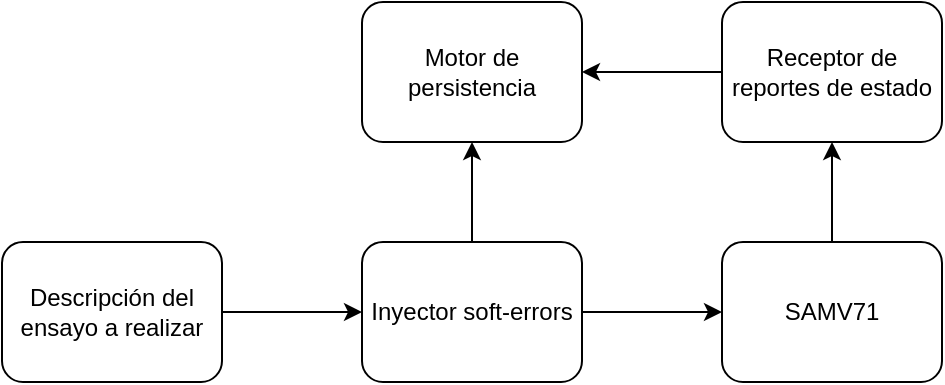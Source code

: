 <mxfile version="14.6.13" type="device"><diagram id="MoG8QsFe9FXea7LD3kHJ" name="Page-1"><mxGraphModel dx="868" dy="531" grid="1" gridSize="10" guides="1" tooltips="1" connect="1" arrows="1" fold="1" page="1" pageScale="1" pageWidth="850" pageHeight="1100" math="0" shadow="0"><root><mxCell id="0"/><mxCell id="1" parent="0"/><mxCell id="38OqGuKEux3c1FYKhBIv-1" value="Motor de persistencia" style="rounded=1;whiteSpace=wrap;html=1;" vertex="1" parent="1"><mxGeometry x="320" y="130" width="110" height="70" as="geometry"/></mxCell><mxCell id="38OqGuKEux3c1FYKhBIv-18" style="edgeStyle=orthogonalEdgeStyle;rounded=1;orthogonalLoop=1;jettySize=auto;html=1;exitX=1;exitY=0.5;exitDx=0;exitDy=0;entryX=0;entryY=0.5;entryDx=0;entryDy=0;" edge="1" parent="1" source="38OqGuKEux3c1FYKhBIv-2" target="38OqGuKEux3c1FYKhBIv-5"><mxGeometry relative="1" as="geometry"/></mxCell><mxCell id="38OqGuKEux3c1FYKhBIv-19" style="edgeStyle=orthogonalEdgeStyle;rounded=1;orthogonalLoop=1;jettySize=auto;html=1;exitX=0.5;exitY=0;exitDx=0;exitDy=0;entryX=0.5;entryY=1;entryDx=0;entryDy=0;" edge="1" parent="1" source="38OqGuKEux3c1FYKhBIv-2" target="38OqGuKEux3c1FYKhBIv-1"><mxGeometry relative="1" as="geometry"/></mxCell><mxCell id="38OqGuKEux3c1FYKhBIv-2" value="Inyector soft-errors" style="rounded=1;whiteSpace=wrap;html=1;" vertex="1" parent="1"><mxGeometry x="320" y="250" width="110" height="70" as="geometry"/></mxCell><mxCell id="38OqGuKEux3c1FYKhBIv-15" style="edgeStyle=orthogonalEdgeStyle;rounded=1;orthogonalLoop=1;jettySize=auto;html=1;exitX=0;exitY=0.5;exitDx=0;exitDy=0;entryX=1;entryY=0.5;entryDx=0;entryDy=0;" edge="1" parent="1" source="38OqGuKEux3c1FYKhBIv-4" target="38OqGuKEux3c1FYKhBIv-1"><mxGeometry relative="1" as="geometry"/></mxCell><mxCell id="38OqGuKEux3c1FYKhBIv-4" value="Receptor de reportes de estado" style="rounded=1;whiteSpace=wrap;html=1;" vertex="1" parent="1"><mxGeometry x="500" y="130" width="110" height="70" as="geometry"/></mxCell><mxCell id="38OqGuKEux3c1FYKhBIv-16" style="edgeStyle=orthogonalEdgeStyle;rounded=1;orthogonalLoop=1;jettySize=auto;html=1;exitX=0.5;exitY=0;exitDx=0;exitDy=0;entryX=0.5;entryY=1;entryDx=0;entryDy=0;" edge="1" parent="1" source="38OqGuKEux3c1FYKhBIv-5" target="38OqGuKEux3c1FYKhBIv-4"><mxGeometry relative="1" as="geometry"/></mxCell><mxCell id="38OqGuKEux3c1FYKhBIv-5" value="SAMV71" style="rounded=1;whiteSpace=wrap;html=1;" vertex="1" parent="1"><mxGeometry x="500" y="250" width="110" height="70" as="geometry"/></mxCell><mxCell id="38OqGuKEux3c1FYKhBIv-17" style="edgeStyle=orthogonalEdgeStyle;rounded=1;orthogonalLoop=1;jettySize=auto;html=1;exitX=1;exitY=0.5;exitDx=0;exitDy=0;entryX=0;entryY=0.5;entryDx=0;entryDy=0;" edge="1" parent="1" source="38OqGuKEux3c1FYKhBIv-7" target="38OqGuKEux3c1FYKhBIv-2"><mxGeometry relative="1" as="geometry"/></mxCell><mxCell id="38OqGuKEux3c1FYKhBIv-7" value="Descripción del ensayo a realizar" style="rounded=1;whiteSpace=wrap;html=1;" vertex="1" parent="1"><mxGeometry x="140" y="250" width="110" height="70" as="geometry"/></mxCell></root></mxGraphModel></diagram></mxfile>
